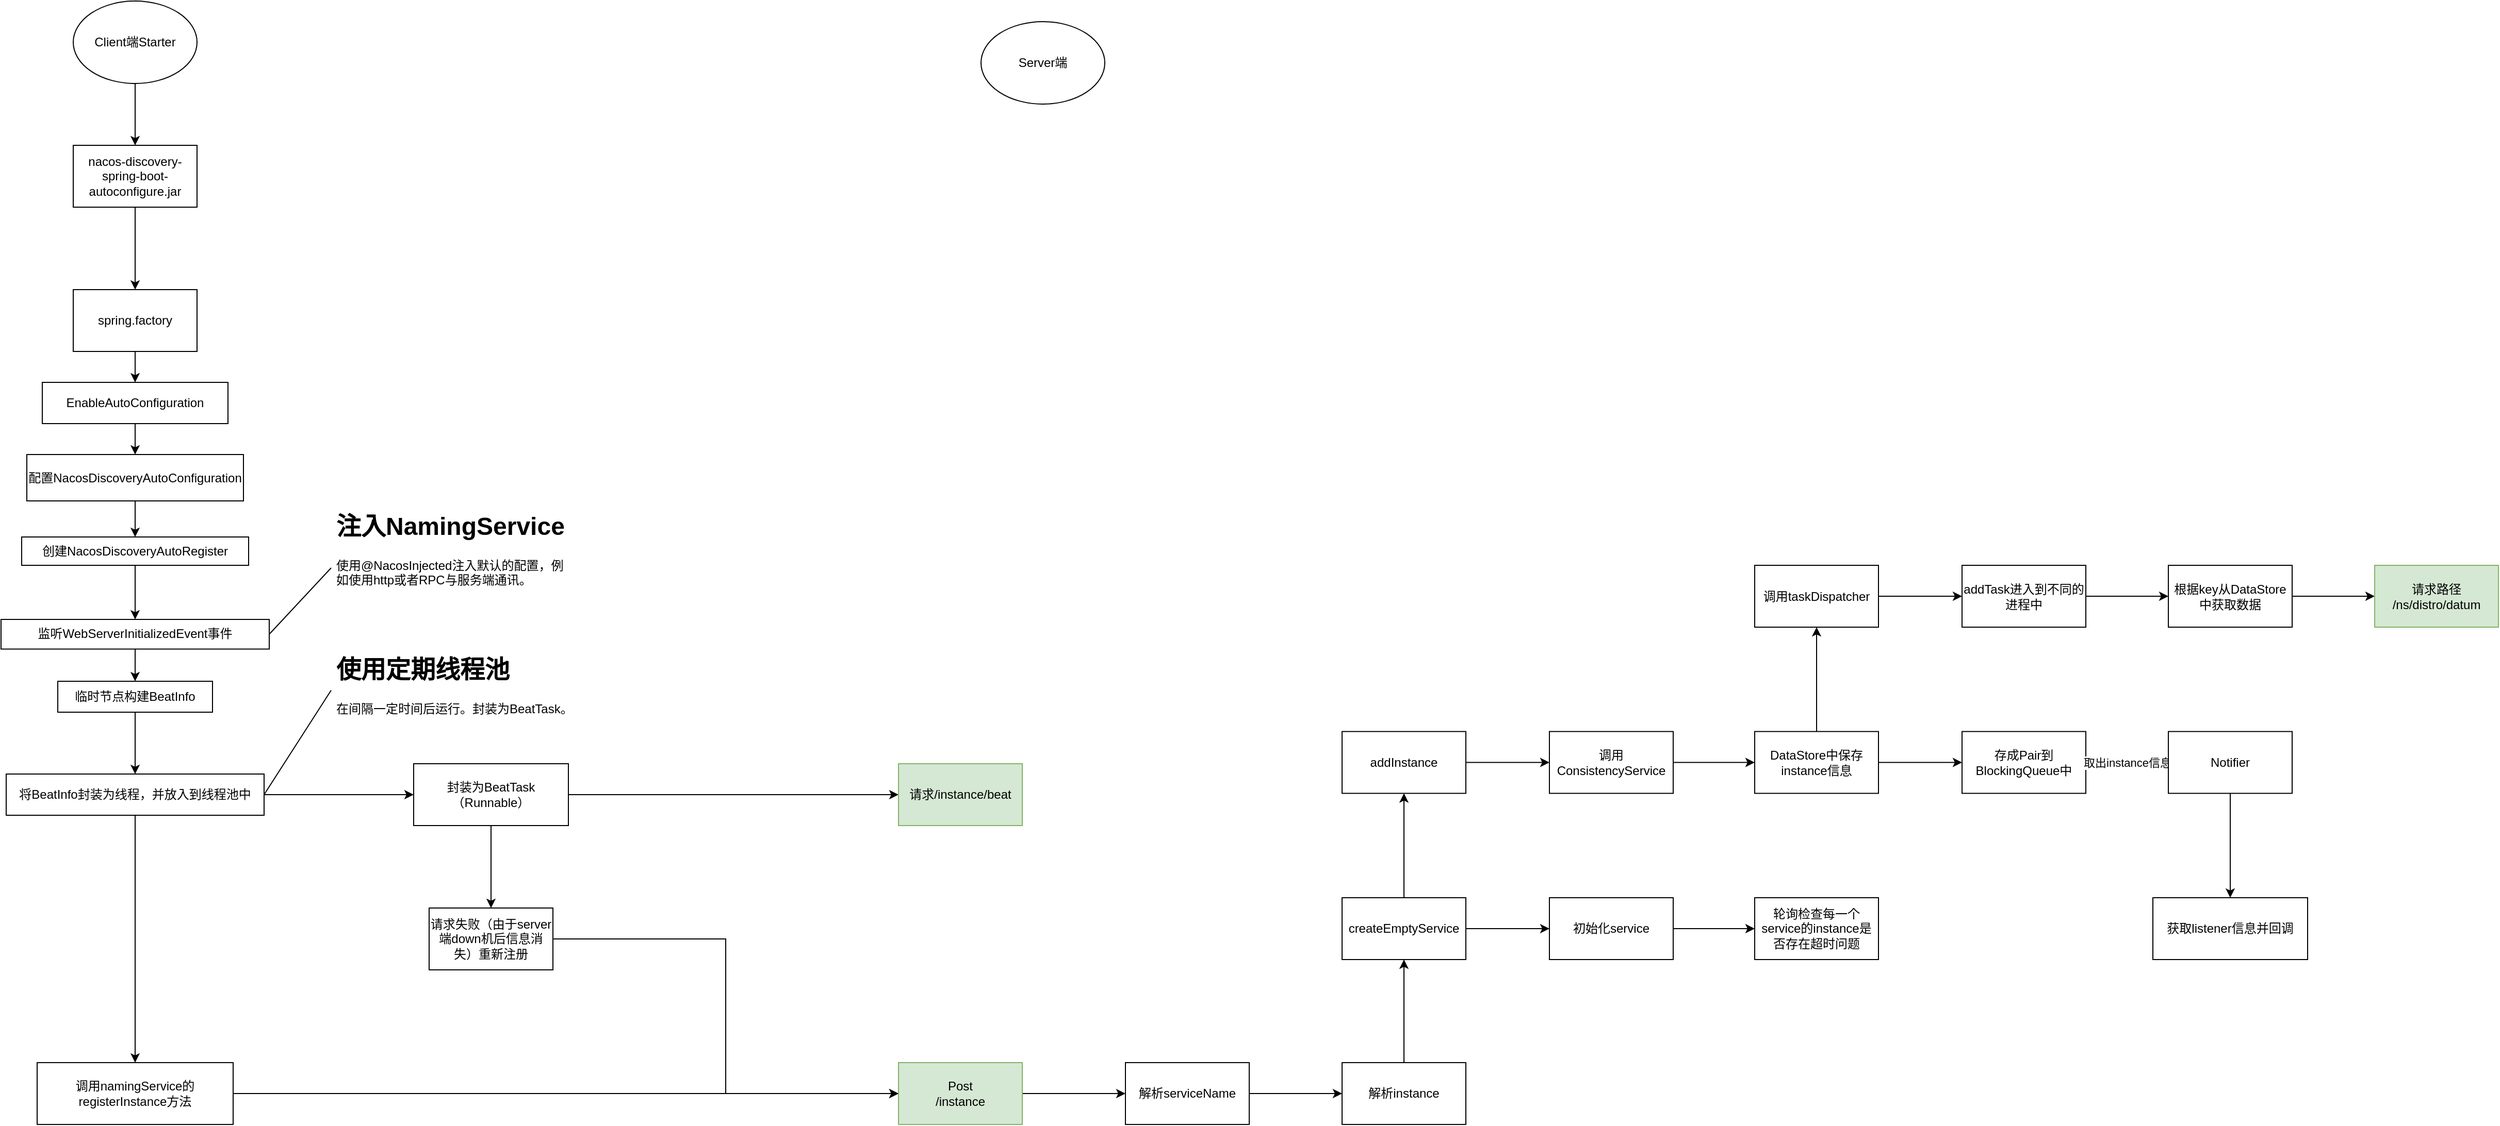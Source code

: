 <mxfile version="15.6.8" type="github">
  <diagram id="1Op5jghNUw1cPAb3R31E" name="Page-1">
    <mxGraphModel dx="1422" dy="752" grid="1" gridSize="10" guides="1" tooltips="1" connect="1" arrows="1" fold="1" page="1" pageScale="1" pageWidth="1920" pageHeight="1200" math="0" shadow="0">
      <root>
        <mxCell id="0" />
        <mxCell id="1" parent="0" />
        <mxCell id="rQATWQKpPZrb8eQxDgEx-3" value="" style="edgeStyle=orthogonalEdgeStyle;rounded=0;orthogonalLoop=1;jettySize=auto;html=1;" edge="1" parent="1" source="rQATWQKpPZrb8eQxDgEx-1" target="rQATWQKpPZrb8eQxDgEx-2">
          <mxGeometry relative="1" as="geometry" />
        </mxCell>
        <mxCell id="rQATWQKpPZrb8eQxDgEx-1" value="Client端Starter" style="ellipse;whiteSpace=wrap;html=1;" vertex="1" parent="1">
          <mxGeometry x="250" y="20" width="120" height="80" as="geometry" />
        </mxCell>
        <mxCell id="rQATWQKpPZrb8eQxDgEx-5" value="" style="edgeStyle=orthogonalEdgeStyle;rounded=0;orthogonalLoop=1;jettySize=auto;html=1;" edge="1" parent="1" source="rQATWQKpPZrb8eQxDgEx-2" target="rQATWQKpPZrb8eQxDgEx-4">
          <mxGeometry relative="1" as="geometry" />
        </mxCell>
        <mxCell id="rQATWQKpPZrb8eQxDgEx-2" value="nacos-discovery-spring-boot-autoconfigure.jar" style="rounded=0;whiteSpace=wrap;html=1;" vertex="1" parent="1">
          <mxGeometry x="250" y="160" width="120" height="60" as="geometry" />
        </mxCell>
        <mxCell id="rQATWQKpPZrb8eQxDgEx-7" value="" style="edgeStyle=orthogonalEdgeStyle;rounded=0;orthogonalLoop=1;jettySize=auto;html=1;" edge="1" parent="1" source="rQATWQKpPZrb8eQxDgEx-4" target="rQATWQKpPZrb8eQxDgEx-6">
          <mxGeometry relative="1" as="geometry" />
        </mxCell>
        <mxCell id="rQATWQKpPZrb8eQxDgEx-4" value="&lt;div&gt;spring.factory&lt;/div&gt;" style="whiteSpace=wrap;html=1;rounded=0;" vertex="1" parent="1">
          <mxGeometry x="250" y="300" width="120" height="60" as="geometry" />
        </mxCell>
        <mxCell id="rQATWQKpPZrb8eQxDgEx-13" value="" style="edgeStyle=orthogonalEdgeStyle;rounded=0;orthogonalLoop=1;jettySize=auto;html=1;" edge="1" parent="1" source="rQATWQKpPZrb8eQxDgEx-6" target="rQATWQKpPZrb8eQxDgEx-12">
          <mxGeometry relative="1" as="geometry" />
        </mxCell>
        <mxCell id="rQATWQKpPZrb8eQxDgEx-6" value="EnableAutoConfiguration" style="whiteSpace=wrap;html=1;rounded=0;" vertex="1" parent="1">
          <mxGeometry x="220" y="390" width="180" height="40" as="geometry" />
        </mxCell>
        <mxCell id="rQATWQKpPZrb8eQxDgEx-15" value="" style="edgeStyle=orthogonalEdgeStyle;rounded=0;orthogonalLoop=1;jettySize=auto;html=1;" edge="1" parent="1" source="rQATWQKpPZrb8eQxDgEx-12" target="rQATWQKpPZrb8eQxDgEx-14">
          <mxGeometry relative="1" as="geometry" />
        </mxCell>
        <mxCell id="rQATWQKpPZrb8eQxDgEx-12" value="配置NacosDiscoveryAutoConfiguration" style="whiteSpace=wrap;html=1;rounded=0;" vertex="1" parent="1">
          <mxGeometry x="205" y="460" width="210" height="45" as="geometry" />
        </mxCell>
        <mxCell id="rQATWQKpPZrb8eQxDgEx-17" value="" style="edgeStyle=orthogonalEdgeStyle;rounded=0;orthogonalLoop=1;jettySize=auto;html=1;" edge="1" parent="1" source="rQATWQKpPZrb8eQxDgEx-14" target="rQATWQKpPZrb8eQxDgEx-16">
          <mxGeometry relative="1" as="geometry" />
        </mxCell>
        <mxCell id="rQATWQKpPZrb8eQxDgEx-14" value="创建NacosDiscoveryAutoRegister" style="whiteSpace=wrap;html=1;rounded=0;" vertex="1" parent="1">
          <mxGeometry x="200" y="540" width="220" height="27.5" as="geometry" />
        </mxCell>
        <mxCell id="rQATWQKpPZrb8eQxDgEx-21" value="" style="edgeStyle=orthogonalEdgeStyle;rounded=0;orthogonalLoop=1;jettySize=auto;html=1;entryX=0.5;entryY=0;entryDx=0;entryDy=0;" edge="1" parent="1" source="rQATWQKpPZrb8eQxDgEx-16" target="rQATWQKpPZrb8eQxDgEx-25">
          <mxGeometry relative="1" as="geometry" />
        </mxCell>
        <mxCell id="rQATWQKpPZrb8eQxDgEx-16" value="监听WebServerInitializedEvent事件" style="whiteSpace=wrap;html=1;rounded=0;" vertex="1" parent="1">
          <mxGeometry x="180" y="620" width="260" height="28.75" as="geometry" />
        </mxCell>
        <mxCell id="rQATWQKpPZrb8eQxDgEx-18" value="&lt;h1&gt;注入NamingService&lt;/h1&gt;&lt;p&gt;使用@NacosInjected注入默认的配置，例如使用http或者RPC与服务端通讯。&lt;/p&gt;" style="text;html=1;strokeColor=none;fillColor=none;spacing=5;spacingTop=-20;whiteSpace=wrap;overflow=hidden;rounded=0;" vertex="1" parent="1">
          <mxGeometry x="500" y="510" width="240" height="120" as="geometry" />
        </mxCell>
        <mxCell id="rQATWQKpPZrb8eQxDgEx-19" value="" style="endArrow=none;html=1;rounded=0;entryX=0;entryY=0.5;entryDx=0;entryDy=0;exitX=1;exitY=0.5;exitDx=0;exitDy=0;" edge="1" parent="1" source="rQATWQKpPZrb8eQxDgEx-16" target="rQATWQKpPZrb8eQxDgEx-18">
          <mxGeometry width="50" height="50" relative="1" as="geometry">
            <mxPoint x="390" y="470" as="sourcePoint" />
            <mxPoint x="440" y="420" as="targetPoint" />
          </mxGeometry>
        </mxCell>
        <mxCell id="rQATWQKpPZrb8eQxDgEx-23" value="" style="edgeStyle=orthogonalEdgeStyle;rounded=0;orthogonalLoop=1;jettySize=auto;html=1;exitX=1;exitY=0.5;exitDx=0;exitDy=0;" edge="1" parent="1" source="rQATWQKpPZrb8eQxDgEx-20" target="rQATWQKpPZrb8eQxDgEx-22">
          <mxGeometry relative="1" as="geometry" />
        </mxCell>
        <mxCell id="rQATWQKpPZrb8eQxDgEx-20" value="调用namingService的registerInstance方法" style="whiteSpace=wrap;html=1;rounded=0;" vertex="1" parent="1">
          <mxGeometry x="215" y="1050" width="190" height="60" as="geometry" />
        </mxCell>
        <mxCell id="rQATWQKpPZrb8eQxDgEx-41" style="edgeStyle=orthogonalEdgeStyle;rounded=0;orthogonalLoop=1;jettySize=auto;html=1;exitX=1;exitY=0.5;exitDx=0;exitDy=0;entryX=0;entryY=0.5;entryDx=0;entryDy=0;" edge="1" parent="1" source="rQATWQKpPZrb8eQxDgEx-22" target="rQATWQKpPZrb8eQxDgEx-40">
          <mxGeometry relative="1" as="geometry" />
        </mxCell>
        <mxCell id="rQATWQKpPZrb8eQxDgEx-22" value="&lt;div&gt;Post &lt;br&gt;&lt;/div&gt;&lt;div&gt;/instance&lt;/div&gt;" style="whiteSpace=wrap;html=1;rounded=0;fillColor=#d5e8d4;strokeColor=#82b366;" vertex="1" parent="1">
          <mxGeometry x="1050" y="1050" width="120" height="60" as="geometry" />
        </mxCell>
        <mxCell id="rQATWQKpPZrb8eQxDgEx-24" value="Server端" style="ellipse;whiteSpace=wrap;html=1;" vertex="1" parent="1">
          <mxGeometry x="1130" y="40" width="120" height="80" as="geometry" />
        </mxCell>
        <mxCell id="rQATWQKpPZrb8eQxDgEx-28" value="" style="edgeStyle=orthogonalEdgeStyle;rounded=0;orthogonalLoop=1;jettySize=auto;html=1;" edge="1" parent="1" source="rQATWQKpPZrb8eQxDgEx-25" target="rQATWQKpPZrb8eQxDgEx-27">
          <mxGeometry relative="1" as="geometry" />
        </mxCell>
        <mxCell id="rQATWQKpPZrb8eQxDgEx-25" value="临时节点构建BeatInfo" style="whiteSpace=wrap;html=1;rounded=0;" vertex="1" parent="1">
          <mxGeometry x="235" y="680" width="150" height="30" as="geometry" />
        </mxCell>
        <mxCell id="rQATWQKpPZrb8eQxDgEx-30" style="edgeStyle=orthogonalEdgeStyle;rounded=0;orthogonalLoop=1;jettySize=auto;html=1;exitX=0.5;exitY=1;exitDx=0;exitDy=0;entryX=0.5;entryY=0;entryDx=0;entryDy=0;" edge="1" parent="1" source="rQATWQKpPZrb8eQxDgEx-27" target="rQATWQKpPZrb8eQxDgEx-20">
          <mxGeometry relative="1" as="geometry" />
        </mxCell>
        <mxCell id="rQATWQKpPZrb8eQxDgEx-34" value="" style="edgeStyle=orthogonalEdgeStyle;rounded=0;orthogonalLoop=1;jettySize=auto;html=1;" edge="1" parent="1" source="rQATWQKpPZrb8eQxDgEx-27" target="rQATWQKpPZrb8eQxDgEx-33">
          <mxGeometry relative="1" as="geometry" />
        </mxCell>
        <mxCell id="rQATWQKpPZrb8eQxDgEx-27" value="将BeatInfo封装为线程，并放入到线程池中" style="whiteSpace=wrap;html=1;rounded=0;" vertex="1" parent="1">
          <mxGeometry x="185" y="770" width="250" height="40" as="geometry" />
        </mxCell>
        <mxCell id="rQATWQKpPZrb8eQxDgEx-31" value="&lt;h1&gt;使用定期线程池&lt;/h1&gt;&lt;p&gt;在间隔一定时间后运行。封装为BeatTask。&lt;/p&gt;" style="text;html=1;strokeColor=none;fillColor=none;spacing=5;spacingTop=-20;whiteSpace=wrap;overflow=hidden;rounded=0;" vertex="1" parent="1">
          <mxGeometry x="500" y="648.75" width="240" height="80" as="geometry" />
        </mxCell>
        <mxCell id="rQATWQKpPZrb8eQxDgEx-32" value="" style="endArrow=none;html=1;rounded=0;entryX=0;entryY=0.5;entryDx=0;entryDy=0;exitX=1;exitY=0.5;exitDx=0;exitDy=0;" edge="1" parent="1" source="rQATWQKpPZrb8eQxDgEx-27" target="rQATWQKpPZrb8eQxDgEx-31">
          <mxGeometry width="50" height="50" relative="1" as="geometry">
            <mxPoint x="500" y="890" as="sourcePoint" />
            <mxPoint x="550" y="840" as="targetPoint" />
          </mxGeometry>
        </mxCell>
        <mxCell id="rQATWQKpPZrb8eQxDgEx-36" value="" style="edgeStyle=orthogonalEdgeStyle;rounded=0;orthogonalLoop=1;jettySize=auto;html=1;" edge="1" parent="1" source="rQATWQKpPZrb8eQxDgEx-33" target="rQATWQKpPZrb8eQxDgEx-35">
          <mxGeometry relative="1" as="geometry" />
        </mxCell>
        <mxCell id="rQATWQKpPZrb8eQxDgEx-38" value="" style="edgeStyle=orthogonalEdgeStyle;rounded=0;orthogonalLoop=1;jettySize=auto;html=1;" edge="1" parent="1" source="rQATWQKpPZrb8eQxDgEx-33" target="rQATWQKpPZrb8eQxDgEx-37">
          <mxGeometry relative="1" as="geometry" />
        </mxCell>
        <mxCell id="rQATWQKpPZrb8eQxDgEx-33" value="封装为BeatTask（Runnable）" style="whiteSpace=wrap;html=1;rounded=0;" vertex="1" parent="1">
          <mxGeometry x="580" y="760" width="150" height="60" as="geometry" />
        </mxCell>
        <mxCell id="rQATWQKpPZrb8eQxDgEx-35" value="请求/instance/beat" style="whiteSpace=wrap;html=1;rounded=0;fillColor=#d5e8d4;strokeColor=#82b366;" vertex="1" parent="1">
          <mxGeometry x="1050" y="760" width="120" height="60" as="geometry" />
        </mxCell>
        <mxCell id="rQATWQKpPZrb8eQxDgEx-37" value="请求失败（由于server端down机后信息消失）重新注册" style="whiteSpace=wrap;html=1;rounded=0;" vertex="1" parent="1">
          <mxGeometry x="595" y="900" width="120" height="60" as="geometry" />
        </mxCell>
        <mxCell id="rQATWQKpPZrb8eQxDgEx-39" value="" style="endArrow=classic;html=1;rounded=0;entryX=0;entryY=0.5;entryDx=0;entryDy=0;exitX=1;exitY=0.5;exitDx=0;exitDy=0;edgeStyle=orthogonalEdgeStyle;" edge="1" parent="1" source="rQATWQKpPZrb8eQxDgEx-37" target="rQATWQKpPZrb8eQxDgEx-22">
          <mxGeometry width="50" height="50" relative="1" as="geometry">
            <mxPoint x="670" y="830" as="sourcePoint" />
            <mxPoint x="720" y="780" as="targetPoint" />
          </mxGeometry>
        </mxCell>
        <mxCell id="rQATWQKpPZrb8eQxDgEx-43" value="" style="edgeStyle=orthogonalEdgeStyle;rounded=0;orthogonalLoop=1;jettySize=auto;html=1;" edge="1" parent="1" source="rQATWQKpPZrb8eQxDgEx-40" target="rQATWQKpPZrb8eQxDgEx-42">
          <mxGeometry relative="1" as="geometry" />
        </mxCell>
        <mxCell id="rQATWQKpPZrb8eQxDgEx-40" value="解析serviceName" style="rounded=0;whiteSpace=wrap;html=1;" vertex="1" parent="1">
          <mxGeometry x="1270" y="1050" width="120" height="60" as="geometry" />
        </mxCell>
        <mxCell id="rQATWQKpPZrb8eQxDgEx-45" value="" style="edgeStyle=orthogonalEdgeStyle;rounded=0;orthogonalLoop=1;jettySize=auto;html=1;entryX=0.5;entryY=1;entryDx=0;entryDy=0;" edge="1" parent="1" source="rQATWQKpPZrb8eQxDgEx-42" target="rQATWQKpPZrb8eQxDgEx-52">
          <mxGeometry relative="1" as="geometry">
            <mxPoint x="1540" y="970" as="targetPoint" />
          </mxGeometry>
        </mxCell>
        <mxCell id="rQATWQKpPZrb8eQxDgEx-42" value="解析instance" style="whiteSpace=wrap;html=1;rounded=0;" vertex="1" parent="1">
          <mxGeometry x="1480" y="1050" width="120" height="60" as="geometry" />
        </mxCell>
        <mxCell id="rQATWQKpPZrb8eQxDgEx-54" value="" style="edgeStyle=orthogonalEdgeStyle;rounded=0;orthogonalLoop=1;jettySize=auto;html=1;" edge="1" parent="1" source="rQATWQKpPZrb8eQxDgEx-52" target="rQATWQKpPZrb8eQxDgEx-55">
          <mxGeometry relative="1" as="geometry">
            <mxPoint x="1480" y="750" as="targetPoint" />
          </mxGeometry>
        </mxCell>
        <mxCell id="rQATWQKpPZrb8eQxDgEx-58" value="" style="edgeStyle=orthogonalEdgeStyle;rounded=0;orthogonalLoop=1;jettySize=auto;html=1;" edge="1" parent="1" source="rQATWQKpPZrb8eQxDgEx-52" target="rQATWQKpPZrb8eQxDgEx-57">
          <mxGeometry relative="1" as="geometry" />
        </mxCell>
        <mxCell id="rQATWQKpPZrb8eQxDgEx-52" value="createEmptyService" style="rounded=0;whiteSpace=wrap;html=1;" vertex="1" parent="1">
          <mxGeometry x="1480" y="890" width="120" height="60" as="geometry" />
        </mxCell>
        <mxCell id="rQATWQKpPZrb8eQxDgEx-53" value="轮询检查每一个service的instance是否存在超时问题" style="whiteSpace=wrap;html=1;rounded=0;" vertex="1" parent="1">
          <mxGeometry x="1880" y="890" width="120" height="60" as="geometry" />
        </mxCell>
        <mxCell id="rQATWQKpPZrb8eQxDgEx-56" style="edgeStyle=orthogonalEdgeStyle;rounded=0;orthogonalLoop=1;jettySize=auto;html=1;exitX=1;exitY=0.5;exitDx=0;exitDy=0;" edge="1" parent="1" source="rQATWQKpPZrb8eQxDgEx-55" target="rQATWQKpPZrb8eQxDgEx-53">
          <mxGeometry relative="1" as="geometry" />
        </mxCell>
        <mxCell id="rQATWQKpPZrb8eQxDgEx-55" value="初始化service" style="rounded=0;whiteSpace=wrap;html=1;" vertex="1" parent="1">
          <mxGeometry x="1681" y="890" width="120" height="60" as="geometry" />
        </mxCell>
        <mxCell id="rQATWQKpPZrb8eQxDgEx-60" value="" style="edgeStyle=orthogonalEdgeStyle;rounded=0;orthogonalLoop=1;jettySize=auto;html=1;" edge="1" parent="1" source="rQATWQKpPZrb8eQxDgEx-57" target="rQATWQKpPZrb8eQxDgEx-59">
          <mxGeometry relative="1" as="geometry" />
        </mxCell>
        <mxCell id="rQATWQKpPZrb8eQxDgEx-57" value="addInstance" style="whiteSpace=wrap;html=1;rounded=0;" vertex="1" parent="1">
          <mxGeometry x="1480" y="728.75" width="120" height="60" as="geometry" />
        </mxCell>
        <mxCell id="rQATWQKpPZrb8eQxDgEx-62" value="" style="edgeStyle=orthogonalEdgeStyle;rounded=0;orthogonalLoop=1;jettySize=auto;html=1;" edge="1" parent="1" source="rQATWQKpPZrb8eQxDgEx-59" target="rQATWQKpPZrb8eQxDgEx-61">
          <mxGeometry relative="1" as="geometry" />
        </mxCell>
        <mxCell id="rQATWQKpPZrb8eQxDgEx-59" value="调用ConsistencyService" style="whiteSpace=wrap;html=1;rounded=0;" vertex="1" parent="1">
          <mxGeometry x="1681" y="728.75" width="120" height="60" as="geometry" />
        </mxCell>
        <mxCell id="rQATWQKpPZrb8eQxDgEx-64" value="" style="edgeStyle=orthogonalEdgeStyle;rounded=0;orthogonalLoop=1;jettySize=auto;html=1;" edge="1" parent="1" source="rQATWQKpPZrb8eQxDgEx-61" target="rQATWQKpPZrb8eQxDgEx-63">
          <mxGeometry relative="1" as="geometry" />
        </mxCell>
        <mxCell id="rQATWQKpPZrb8eQxDgEx-71" value="" style="edgeStyle=orthogonalEdgeStyle;rounded=0;orthogonalLoop=1;jettySize=auto;html=1;" edge="1" parent="1" source="rQATWQKpPZrb8eQxDgEx-61" target="rQATWQKpPZrb8eQxDgEx-70">
          <mxGeometry relative="1" as="geometry" />
        </mxCell>
        <mxCell id="rQATWQKpPZrb8eQxDgEx-61" value="DataStore中保存instance信息" style="whiteSpace=wrap;html=1;rounded=0;" vertex="1" parent="1">
          <mxGeometry x="1880" y="728.75" width="120" height="60" as="geometry" />
        </mxCell>
        <mxCell id="rQATWQKpPZrb8eQxDgEx-63" value="存成Pair到BlockingQueue中" style="whiteSpace=wrap;html=1;rounded=0;" vertex="1" parent="1">
          <mxGeometry x="2081" y="728.75" width="120" height="60" as="geometry" />
        </mxCell>
        <mxCell id="rQATWQKpPZrb8eQxDgEx-66" value="取出instance信息" style="edgeStyle=orthogonalEdgeStyle;rounded=0;orthogonalLoop=1;jettySize=auto;html=1;exitX=0;exitY=0.5;exitDx=0;exitDy=0;entryX=1;entryY=0.5;entryDx=0;entryDy=0;" edge="1" parent="1" source="rQATWQKpPZrb8eQxDgEx-65" target="rQATWQKpPZrb8eQxDgEx-63">
          <mxGeometry relative="1" as="geometry" />
        </mxCell>
        <mxCell id="rQATWQKpPZrb8eQxDgEx-68" style="edgeStyle=orthogonalEdgeStyle;rounded=0;orthogonalLoop=1;jettySize=auto;html=1;" edge="1" parent="1" source="rQATWQKpPZrb8eQxDgEx-65" target="rQATWQKpPZrb8eQxDgEx-69">
          <mxGeometry relative="1" as="geometry">
            <mxPoint x="2400" y="960" as="targetPoint" />
          </mxGeometry>
        </mxCell>
        <mxCell id="rQATWQKpPZrb8eQxDgEx-65" value="Notifier" style="rounded=0;whiteSpace=wrap;html=1;" vertex="1" parent="1">
          <mxGeometry x="2281" y="728.75" width="120" height="60" as="geometry" />
        </mxCell>
        <mxCell id="rQATWQKpPZrb8eQxDgEx-69" value="获取listener信息并回调" style="rounded=0;whiteSpace=wrap;html=1;" vertex="1" parent="1">
          <mxGeometry x="2266" y="890" width="150" height="60" as="geometry" />
        </mxCell>
        <mxCell id="rQATWQKpPZrb8eQxDgEx-73" value="" style="edgeStyle=orthogonalEdgeStyle;rounded=0;orthogonalLoop=1;jettySize=auto;html=1;" edge="1" parent="1" source="rQATWQKpPZrb8eQxDgEx-70" target="rQATWQKpPZrb8eQxDgEx-72">
          <mxGeometry relative="1" as="geometry" />
        </mxCell>
        <mxCell id="rQATWQKpPZrb8eQxDgEx-70" value="调用taskDispatcher" style="whiteSpace=wrap;html=1;rounded=0;" vertex="1" parent="1">
          <mxGeometry x="1880" y="567.5" width="120" height="60" as="geometry" />
        </mxCell>
        <mxCell id="rQATWQKpPZrb8eQxDgEx-75" value="" style="edgeStyle=orthogonalEdgeStyle;rounded=0;orthogonalLoop=1;jettySize=auto;html=1;" edge="1" parent="1" source="rQATWQKpPZrb8eQxDgEx-72" target="rQATWQKpPZrb8eQxDgEx-74">
          <mxGeometry relative="1" as="geometry" />
        </mxCell>
        <mxCell id="rQATWQKpPZrb8eQxDgEx-72" value="addTask进入到不同的进程中" style="whiteSpace=wrap;html=1;rounded=0;" vertex="1" parent="1">
          <mxGeometry x="2081" y="567.5" width="120" height="60" as="geometry" />
        </mxCell>
        <mxCell id="rQATWQKpPZrb8eQxDgEx-77" value="" style="edgeStyle=orthogonalEdgeStyle;rounded=0;orthogonalLoop=1;jettySize=auto;html=1;" edge="1" parent="1" source="rQATWQKpPZrb8eQxDgEx-74" target="rQATWQKpPZrb8eQxDgEx-76">
          <mxGeometry relative="1" as="geometry" />
        </mxCell>
        <mxCell id="rQATWQKpPZrb8eQxDgEx-74" value="根据key从DataStore中获取数据" style="whiteSpace=wrap;html=1;rounded=0;" vertex="1" parent="1">
          <mxGeometry x="2281" y="567.5" width="120" height="60" as="geometry" />
        </mxCell>
        <mxCell id="rQATWQKpPZrb8eQxDgEx-76" value="请求路径 /ns/distro/datum" style="whiteSpace=wrap;html=1;rounded=0;fillColor=#d5e8d4;strokeColor=#82b366;" vertex="1" parent="1">
          <mxGeometry x="2481" y="567.5" width="120" height="60" as="geometry" />
        </mxCell>
      </root>
    </mxGraphModel>
  </diagram>
</mxfile>
